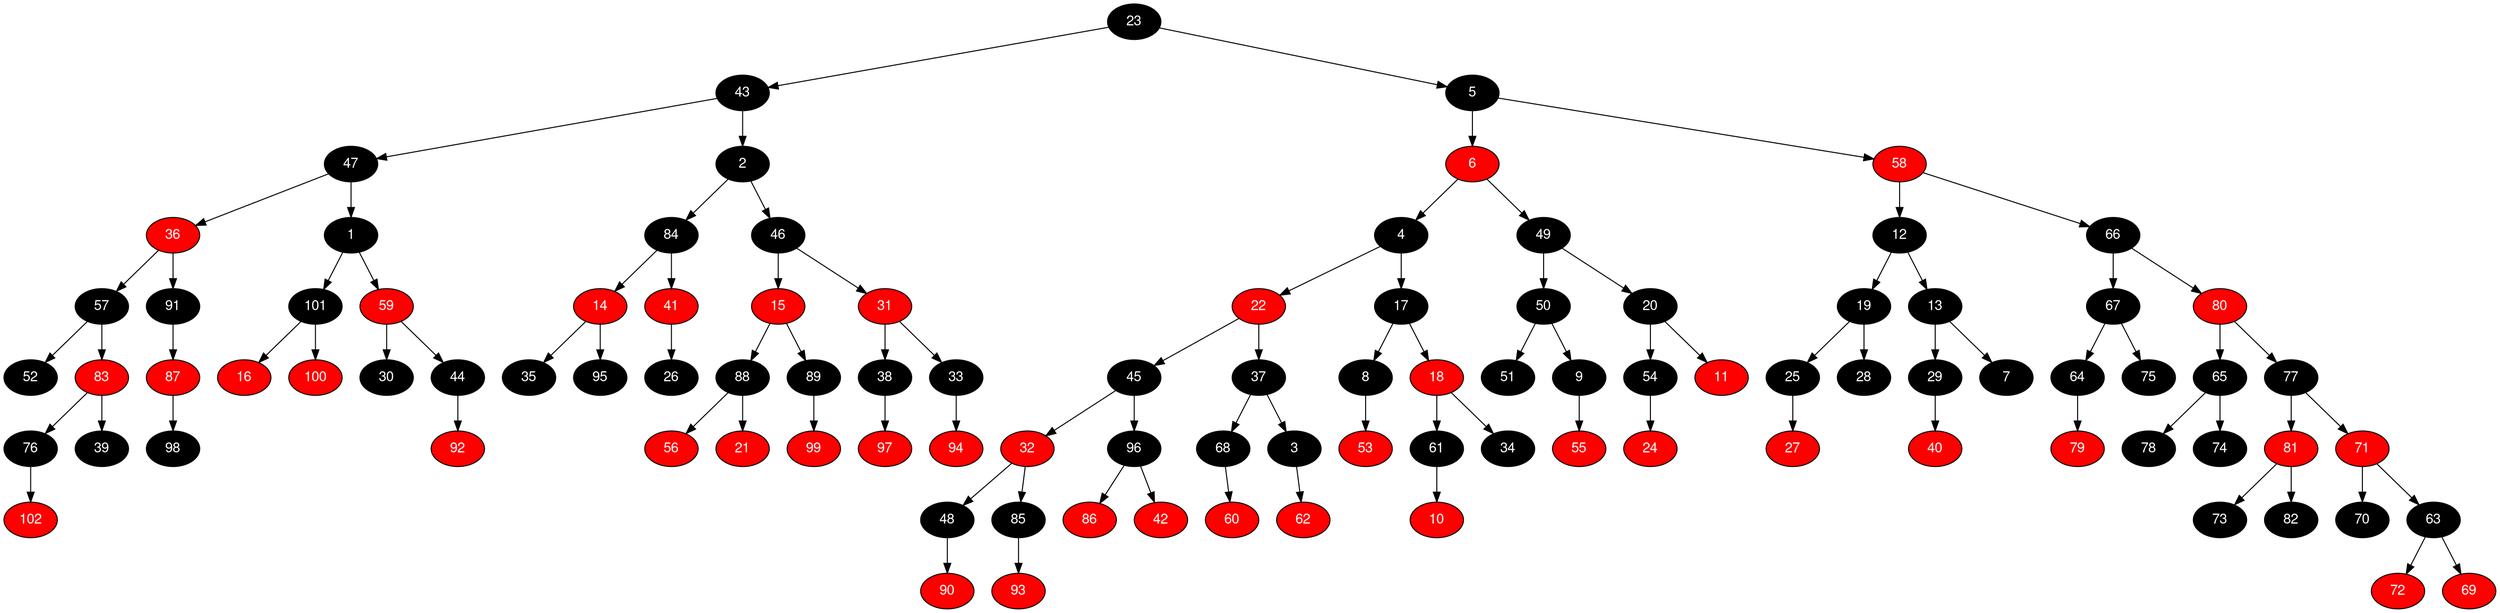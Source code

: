 digraph RB_Teste {
	node [fontname="Helvetica,Arial,sans-serif" style="filled"]
	edge [fontname="Helvetica,Arial,sans-serif" color="black"]

	{
		node [fillcolor=" black" fontcolor=" white"] 23 
		node [fillcolor=" black" fontcolor=" white"] 43 
		node [fillcolor=" black" fontcolor=" white"] 47 
		node [fillcolor=" red" fontcolor=" white"] 36 
		node [fillcolor=" black" fontcolor=" white"] 57 
		node [fillcolor=" black" fontcolor=" white"] 52 
		node [fillcolor=" red" fontcolor=" white"] 83 
		node [fillcolor=" black" fontcolor=" white"] 76 
		node [fillcolor=" red" fontcolor=" white"] 102 
		node [fillcolor=" black" fontcolor=" white"] 39 
		node [fillcolor=" black" fontcolor=" white"] 91 
		node [fillcolor=" red" fontcolor=" white"] 87 
		node [fillcolor=" black" fontcolor=" white"] 98 
		node [fillcolor=" black" fontcolor=" white"] 1 
		node [fillcolor=" black" fontcolor=" white"] 101 
		node [fillcolor=" red" fontcolor=" white"] 16 
		node [fillcolor=" red" fontcolor=" white"] 100 
		node [fillcolor=" red" fontcolor=" white"] 59 
		node [fillcolor=" black" fontcolor=" white"] 30 
		node [fillcolor=" black" fontcolor=" white"] 44 
		node [fillcolor=" red" fontcolor=" white"] 92 
		node [fillcolor=" black" fontcolor=" white"] 2 
		node [fillcolor=" black" fontcolor=" white"] 84 
		node [fillcolor=" red" fontcolor=" white"] 14 
		node [fillcolor=" black" fontcolor=" white"] 35 
		node [fillcolor=" black" fontcolor=" white"] 95 
		node [fillcolor=" red" fontcolor=" white"] 41 
		node [fillcolor=" black" fontcolor=" white"] 26 
		node [fillcolor=" black" fontcolor=" white"] 46 
		node [fillcolor=" red" fontcolor=" white"] 15 
		node [fillcolor=" black" fontcolor=" white"] 88 
		node [fillcolor=" red" fontcolor=" white"] 56 
		node [fillcolor=" red" fontcolor=" white"] 21 
		node [fillcolor=" black" fontcolor=" white"] 89 
		node [fillcolor=" red" fontcolor=" white"] 99 
		node [fillcolor=" red" fontcolor=" white"] 31 
		node [fillcolor=" black" fontcolor=" white"] 38 
		node [fillcolor=" red" fontcolor=" white"] 97 
		node [fillcolor=" black" fontcolor=" white"] 33 
		node [fillcolor=" red" fontcolor=" white"] 94 
		node [fillcolor=" black" fontcolor=" white"] 5 
		node [fillcolor=" red" fontcolor=" white"] 6 
		node [fillcolor=" black" fontcolor=" white"] 4 
		node [fillcolor=" red" fontcolor=" white"] 22 
		node [fillcolor=" black" fontcolor=" white"] 45 
		node [fillcolor=" red" fontcolor=" white"] 32 
		node [fillcolor=" black" fontcolor=" white"] 48 
		node [fillcolor=" red" fontcolor=" white"] 90 
		node [fillcolor=" black" fontcolor=" white"] 85 
		node [fillcolor=" red" fontcolor=" white"] 93 
		node [fillcolor=" black" fontcolor=" white"] 96 
		node [fillcolor=" red" fontcolor=" white"] 86 
		node [fillcolor=" red" fontcolor=" white"] 42 
		node [fillcolor=" black" fontcolor=" white"] 37 
		node [fillcolor=" black" fontcolor=" white"] 68 
		node [fillcolor=" red" fontcolor=" white"] 60 
		node [fillcolor=" black" fontcolor=" white"] 3 
		node [fillcolor=" red" fontcolor=" white"] 62 
		node [fillcolor=" black" fontcolor=" white"] 17 
		node [fillcolor=" black" fontcolor=" white"] 8 
		node [fillcolor=" red" fontcolor=" white"] 53 
		node [fillcolor=" red" fontcolor=" white"] 18 
		node [fillcolor=" black" fontcolor=" white"] 61 
		node [fillcolor=" red" fontcolor=" white"] 10 
		node [fillcolor=" black" fontcolor=" white"] 34 
		node [fillcolor=" black" fontcolor=" white"] 49 
		node [fillcolor=" black" fontcolor=" white"] 50 
		node [fillcolor=" black" fontcolor=" white"] 51 
		node [fillcolor=" black" fontcolor=" white"] 9 
		node [fillcolor=" red" fontcolor=" white"] 55 
		node [fillcolor=" black" fontcolor=" white"] 20 
		node [fillcolor=" black" fontcolor=" white"] 54 
		node [fillcolor=" red" fontcolor=" white"] 24 
		node [fillcolor=" red" fontcolor=" white"] 11 
		node [fillcolor=" red" fontcolor=" white"] 58 
		node [fillcolor=" black" fontcolor=" white"] 12 
		node [fillcolor=" black" fontcolor=" white"] 19 
		node [fillcolor=" black" fontcolor=" white"] 25 
		node [fillcolor=" red" fontcolor=" white"] 27 
		node [fillcolor=" black" fontcolor=" white"] 28 
		node [fillcolor=" black" fontcolor=" white"] 13 
		node [fillcolor=" black" fontcolor=" white"] 29 
		node [fillcolor=" red" fontcolor=" white"] 40 
		node [fillcolor=" black" fontcolor=" white"] 7 
		node [fillcolor=" black" fontcolor=" white"] 66 
		node [fillcolor=" black" fontcolor=" white"] 67 
		node [fillcolor=" black" fontcolor=" white"] 64 
		node [fillcolor=" red" fontcolor=" white"] 79 
		node [fillcolor=" black" fontcolor=" white"] 75 
		node [fillcolor=" red" fontcolor=" white"] 80 
		node [fillcolor=" black" fontcolor=" white"] 65 
		node [fillcolor=" black" fontcolor=" white"] 78 
		node [fillcolor=" black" fontcolor=" white"] 74 
		node [fillcolor=" black" fontcolor=" white"] 77 
		node [fillcolor=" red" fontcolor=" white"] 81 
		node [fillcolor=" black" fontcolor=" white"] 73 
		node [fillcolor=" black" fontcolor=" white"] 82 
		node [fillcolor=" red" fontcolor=" white"] 71 
		node [fillcolor=" black" fontcolor=" white"] 70 
		node [fillcolor=" black" fontcolor=" white"] 63 
		node [fillcolor=" red" fontcolor=" white"] 72 
		node [fillcolor=" red" fontcolor=" white"] 69 
	}

	23 -> 43 
	23 -> 5 
	43 -> 47 
	43 -> 2 
	47 -> 36 
	47 -> 1 
	36 -> 57 
	36 -> 91 
	57 -> 52 
	57 -> 83 
	83 -> 76 
	83 -> 39 
	76 -> 102 
	91 -> 87 
	87 -> 98 
	1 -> 101 
	1 -> 59 
	101 -> 16 
	101 -> 100 
	59 -> 30 
	59 -> 44 
	44 -> 92 
	2 -> 84 
	2 -> 46 
	84 -> 14 
	84 -> 41 
	14 -> 35 
	14 -> 95 
	41 -> 26 
	46 -> 15 
	46 -> 31 
	15 -> 88 
	15 -> 89 
	88 -> 56 
	88 -> 21 
	89 -> 99 
	31 -> 38 
	31 -> 33 
	38 -> 97 
	33 -> 94 
	5 -> 6 
	5 -> 58 
	6 -> 4 
	6 -> 49 
	4 -> 22 
	4 -> 17 
	22 -> 45 
	22 -> 37 
	45 -> 32 
	45 -> 96 
	32 -> 48 
	32 -> 85 
	48 -> 90 
	85 -> 93 
	96 -> 86 
	96 -> 42 
	37 -> 68 
	37 -> 3 
	68 -> 60 
	3 -> 62 
	17 -> 8 
	17 -> 18 
	8 -> 53 
	18 -> 61 
	18 -> 34 
	61 -> 10 
	49 -> 50 
	49 -> 20 
	50 -> 51 
	50 -> 9 
	9 -> 55 
	20 -> 54 
	20 -> 11 
	54 -> 24 
	58 -> 12 
	58 -> 66 
	12 -> 19 
	12 -> 13 
	19 -> 25 
	19 -> 28 
	25 -> 27 
	13 -> 29 
	13 -> 7 
	29 -> 40 
	66 -> 67 
	66 -> 80 
	67 -> 64 
	67 -> 75 
	64 -> 79 
	80 -> 65 
	80 -> 77 
	65 -> 78 
	65 -> 74 
	77 -> 81 
	77 -> 71 
	81 -> 73 
	81 -> 82 
	71 -> 70 
	71 -> 63 
	63 -> 72 
	63 -> 69 
}
